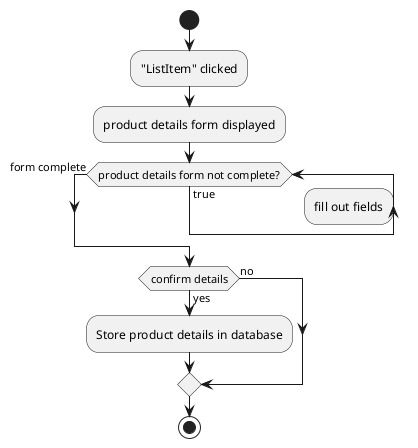 @startuml
'https://plantuml.com/activity-diagram-beta

start
:"ListItem" clicked;
:product details form displayed;
while (product details form not complete?) is (true)
  backward:fill out fields;
endwhile (form complete)
  if (confirm details) then (yes)
    :Store product details in database;
  else (no)
  endif

stop

@enduml

